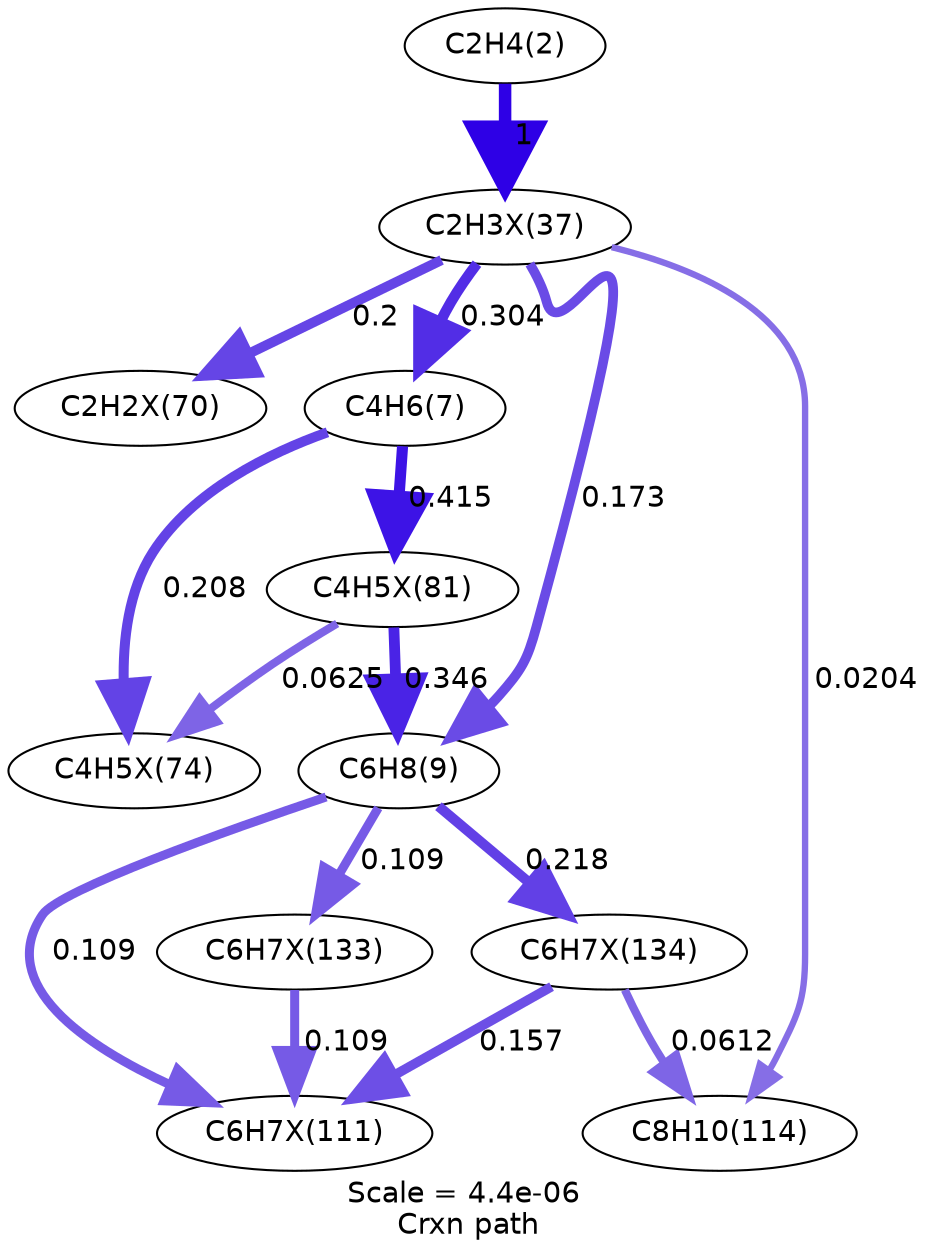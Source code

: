 digraph reaction_paths {
center=1;
s5 -> s33[fontname="Helvetica", style="setlinewidth(6)", arrowsize=3, color="0.7, 1.5, 0.9"
, label=" 1"];
s33 -> s39[fontname="Helvetica", style="setlinewidth(4.79)", arrowsize=2.39, color="0.7, 0.7, 0.9"
, label=" 0.2"];
s33 -> s8[fontname="Helvetica", style="setlinewidth(5.1)", arrowsize=2.55, color="0.7, 0.804, 0.9"
, label=" 0.304"];
s33 -> s9[fontname="Helvetica", style="setlinewidth(4.67)", arrowsize=2.34, color="0.7, 0.673, 0.9"
, label=" 0.173"];
s33 -> s10[fontname="Helvetica", style="setlinewidth(3.06)", arrowsize=1.53, color="0.7, 0.52, 0.9"
, label=" 0.0204"];
s8 -> s41[fontname="Helvetica", style="setlinewidth(5.34)", arrowsize=2.67, color="0.7, 0.915, 0.9"
, label=" 0.415"];
s8 -> s40[fontname="Helvetica", style="setlinewidth(4.81)", arrowsize=2.41, color="0.7, 0.708, 0.9"
, label=" 0.208"];
s41 -> s9[fontname="Helvetica", style="setlinewidth(5.2)", arrowsize=2.6, color="0.7, 0.846, 0.9"
, label=" 0.346"];
s41 -> s40[fontname="Helvetica", style="setlinewidth(3.91)", arrowsize=1.95, color="0.7, 0.562, 0.9"
, label=" 0.0625"];
s9 -> s44[fontname="Helvetica", style="setlinewidth(4.85)", arrowsize=2.42, color="0.7, 0.718, 0.9"
, label=" 0.218"];
s9 -> s42[fontname="Helvetica", style="setlinewidth(4.33)", arrowsize=2.16, color="0.7, 0.609, 0.9"
, label=" 0.109"];
s9 -> s43[fontname="Helvetica", style="setlinewidth(4.33)", arrowsize=2.16, color="0.7, 0.609, 0.9"
, label=" 0.109"];
s44 -> s10[fontname="Helvetica", style="setlinewidth(3.89)", arrowsize=1.95, color="0.7, 0.561, 0.9"
, label=" 0.0612"];
s44 -> s42[fontname="Helvetica", style="setlinewidth(4.6)", arrowsize=2.3, color="0.7, 0.657, 0.9"
, label=" 0.157"];
s43 -> s42[fontname="Helvetica", style="setlinewidth(4.33)", arrowsize=2.16, color="0.7, 0.609, 0.9"
, label=" 0.109"];
s5 [ fontname="Helvetica", label="C2H4(2)"];
s8 [ fontname="Helvetica", label="C4H6(7)"];
s9 [ fontname="Helvetica", label="C6H8(9)"];
s10 [ fontname="Helvetica", label="C8H10(114)"];
s33 [ fontname="Helvetica", label="C2H3X(37)"];
s39 [ fontname="Helvetica", label="C2H2X(70)"];
s40 [ fontname="Helvetica", label="C4H5X(74)"];
s41 [ fontname="Helvetica", label="C4H5X(81)"];
s42 [ fontname="Helvetica", label="C6H7X(111)"];
s43 [ fontname="Helvetica", label="C6H7X(133)"];
s44 [ fontname="Helvetica", label="C6H7X(134)"];
 label = "Scale = 4.4e-06\l Crxn path";
 fontname = "Helvetica";
}
